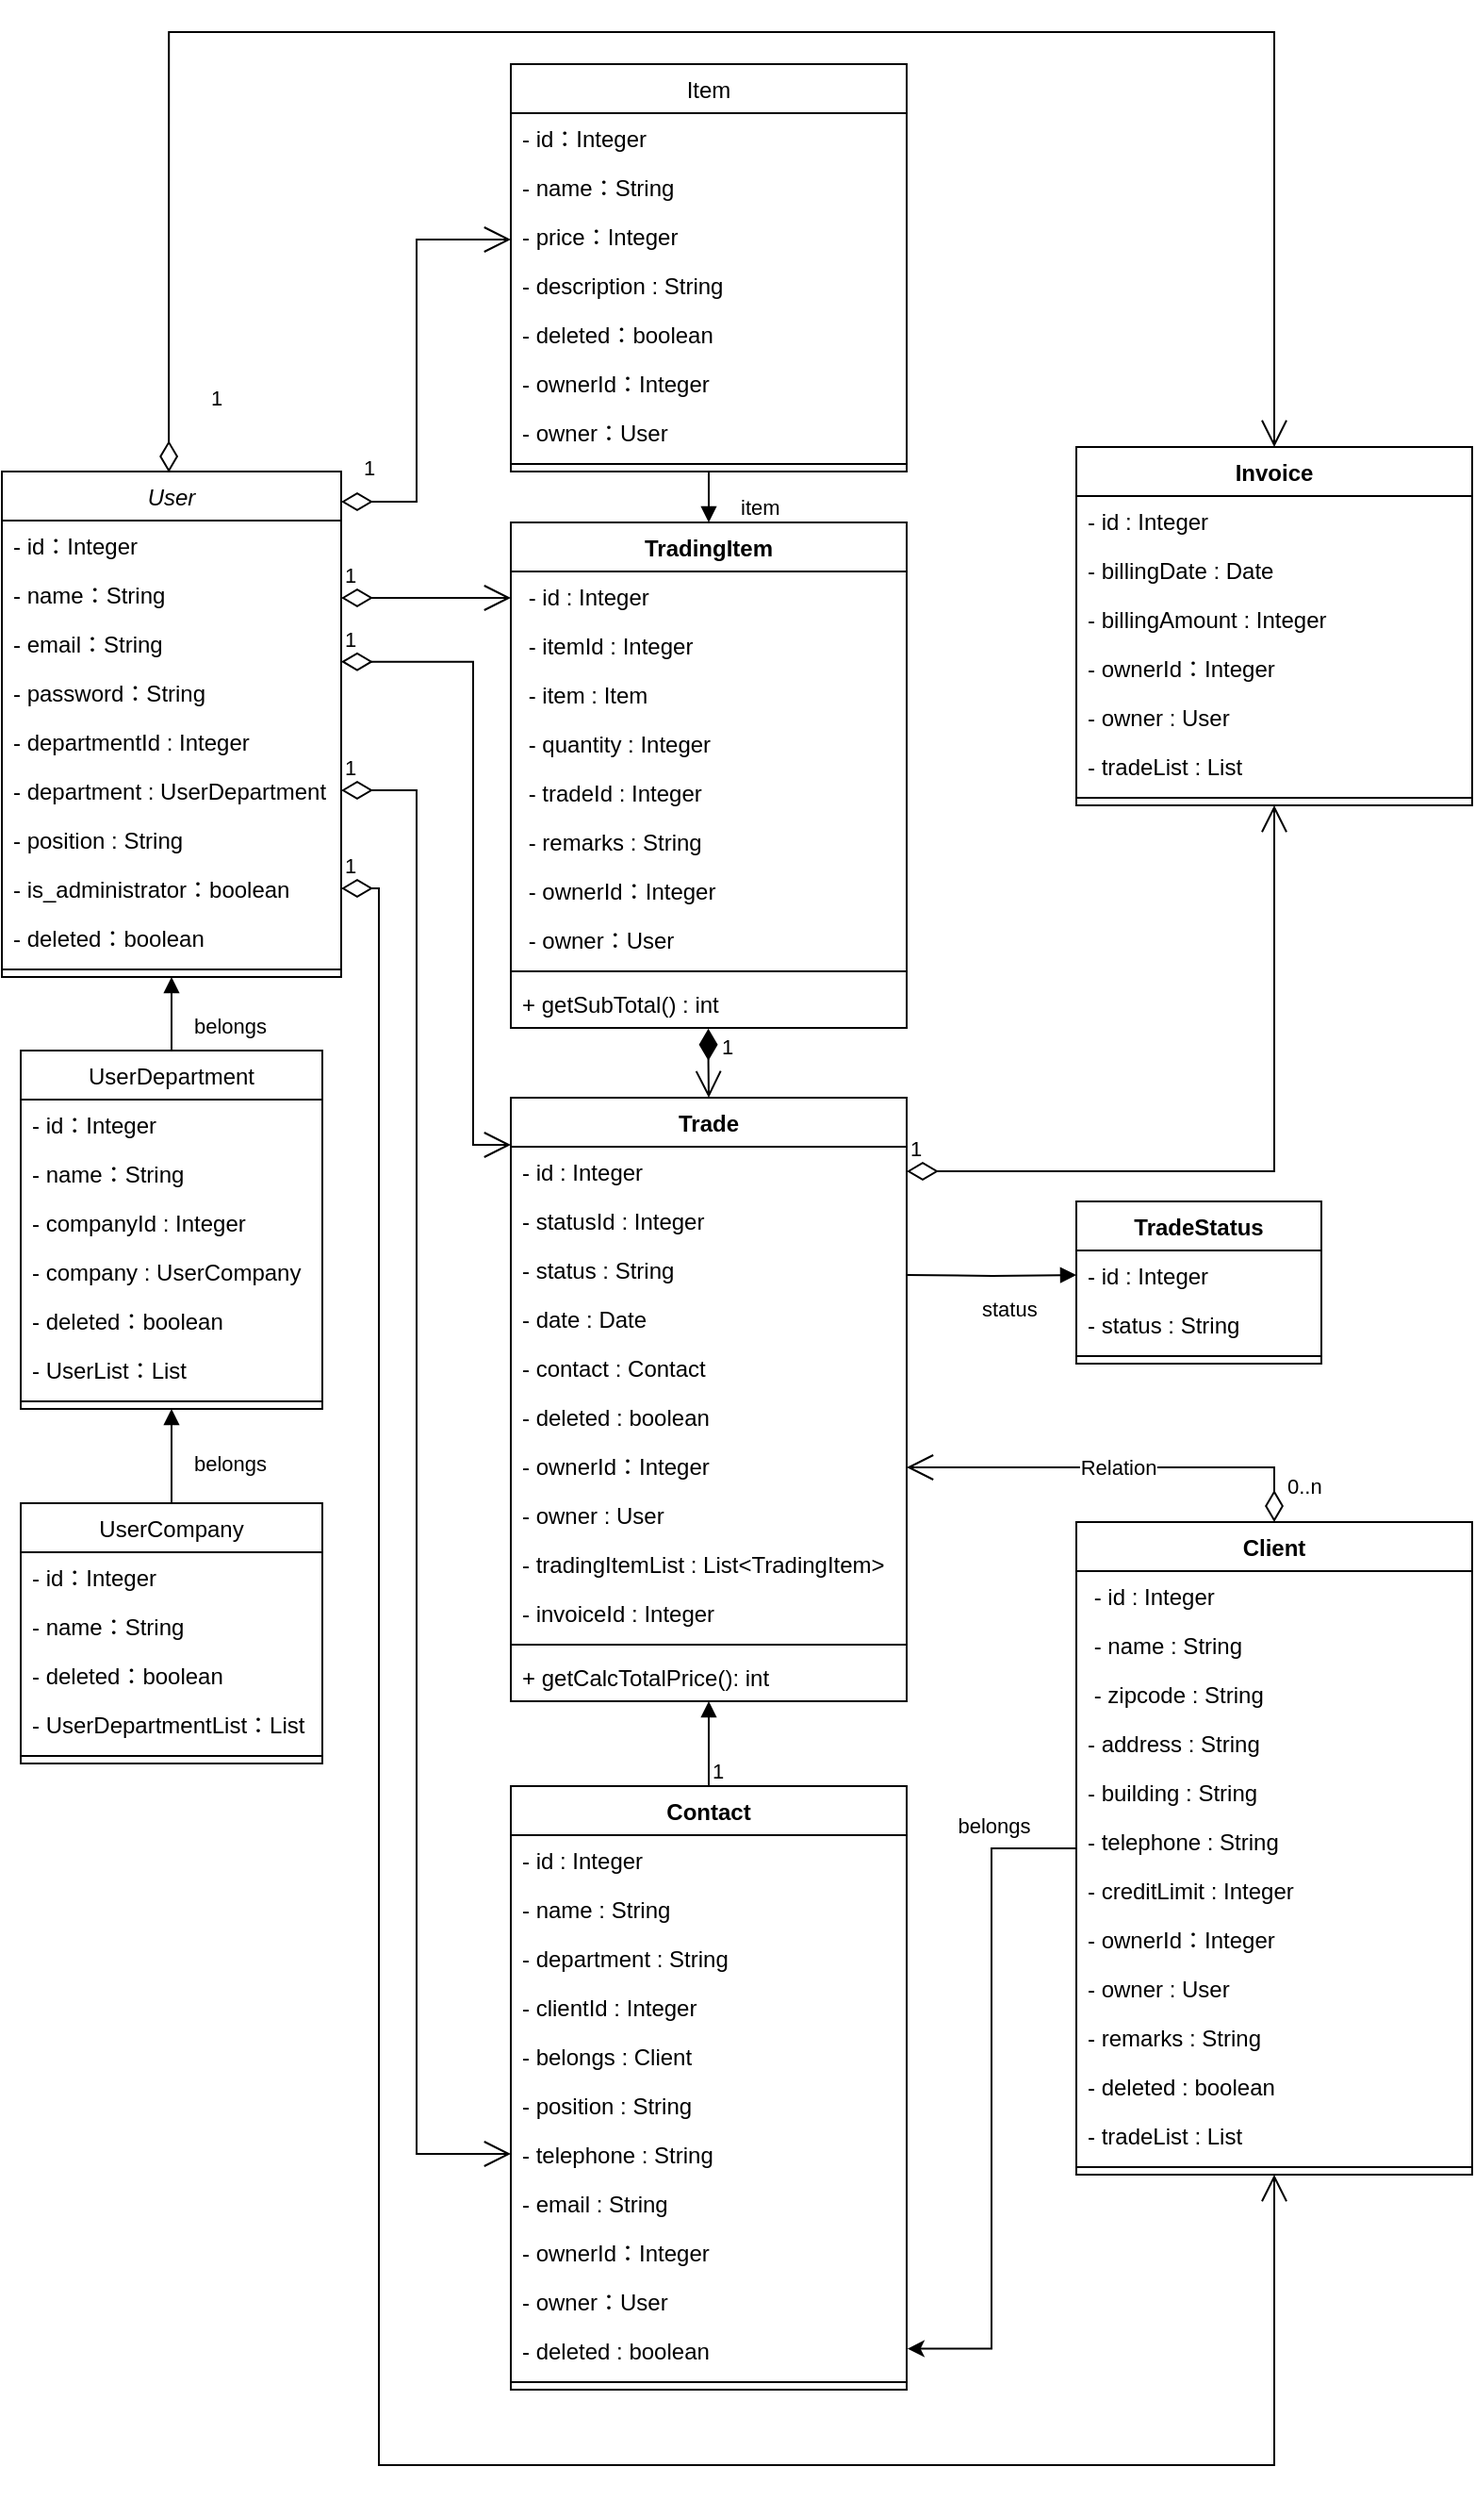 <mxfile version="15.7.3" type="device"><diagram id="C5RBs43oDa-KdzZeNtuy" name="Page-1"><mxGraphModel dx="318" dy="449" grid="1" gridSize="10" guides="1" tooltips="1" connect="1" arrows="1" fold="1" page="1" pageScale="1" pageWidth="827" pageHeight="1169" math="0" shadow="0"><root><mxCell id="WIyWlLk6GJQsqaUBKTNV-0"/><mxCell id="WIyWlLk6GJQsqaUBKTNV-1" parent="WIyWlLk6GJQsqaUBKTNV-0"/><mxCell id="zkfFHV4jXpPFQw0GAbJ--0" value="User" style="swimlane;fontStyle=2;align=center;verticalAlign=top;childLayout=stackLayout;horizontal=1;startSize=26;horizontalStack=0;resizeParent=1;resizeLast=0;collapsible=1;marginBottom=0;rounded=0;shadow=0;strokeWidth=1;" parent="WIyWlLk6GJQsqaUBKTNV-1" vertex="1"><mxGeometry x="10" y="253" width="180" height="268" as="geometry"><mxRectangle x="230" y="140" width="160" height="26" as="alternateBounds"/></mxGeometry></mxCell><mxCell id="GWP3bNOV9oCHGeP3_DVP-15" value="- id：Integer" style="text;align=left;verticalAlign=top;spacingLeft=4;spacingRight=4;overflow=hidden;rotatable=0;points=[[0,0.5],[1,0.5]];portConstraint=eastwest;" parent="zkfFHV4jXpPFQw0GAbJ--0" vertex="1"><mxGeometry y="26" width="180" height="26" as="geometry"/></mxCell><mxCell id="zkfFHV4jXpPFQw0GAbJ--1" value="- name：String" style="text;align=left;verticalAlign=top;spacingLeft=4;spacingRight=4;overflow=hidden;rotatable=0;points=[[0,0.5],[1,0.5]];portConstraint=eastwest;" parent="zkfFHV4jXpPFQw0GAbJ--0" vertex="1"><mxGeometry y="52" width="180" height="26" as="geometry"/></mxCell><mxCell id="zkfFHV4jXpPFQw0GAbJ--2" value="- email：String" style="text;align=left;verticalAlign=top;spacingLeft=4;spacingRight=4;overflow=hidden;rotatable=0;points=[[0,0.5],[1,0.5]];portConstraint=eastwest;rounded=0;shadow=0;html=0;" parent="zkfFHV4jXpPFQw0GAbJ--0" vertex="1"><mxGeometry y="78" width="180" height="26" as="geometry"/></mxCell><mxCell id="zkfFHV4jXpPFQw0GAbJ--3" value="- password：String" style="text;align=left;verticalAlign=top;spacingLeft=4;spacingRight=4;overflow=hidden;rotatable=0;points=[[0,0.5],[1,0.5]];portConstraint=eastwest;rounded=0;shadow=0;html=0;" parent="zkfFHV4jXpPFQw0GAbJ--0" vertex="1"><mxGeometry y="104" width="180" height="26" as="geometry"/></mxCell><mxCell id="s5qLiO-9h30byZ-OqDmF-1" value="- departmentId : Integer" style="text;strokeColor=none;fillColor=none;align=left;verticalAlign=top;spacingLeft=4;spacingRight=4;overflow=hidden;rotatable=0;points=[[0,0.5],[1,0.5]];portConstraint=eastwest;" parent="zkfFHV4jXpPFQw0GAbJ--0" vertex="1"><mxGeometry y="130" width="180" height="26" as="geometry"/></mxCell><mxCell id="Qp6EXGtetLMnXyHHuhT4-1" value="- department : UserDepartment" style="text;strokeColor=none;fillColor=none;align=left;verticalAlign=top;spacingLeft=4;spacingRight=4;overflow=hidden;rotatable=0;points=[[0,0.5],[1,0.5]];portConstraint=eastwest;" parent="zkfFHV4jXpPFQw0GAbJ--0" vertex="1"><mxGeometry y="156" width="180" height="26" as="geometry"/></mxCell><mxCell id="Qp6EXGtetLMnXyHHuhT4-4" value="- position : String" style="text;strokeColor=none;fillColor=none;align=left;verticalAlign=top;spacingLeft=4;spacingRight=4;overflow=hidden;rotatable=0;points=[[0,0.5],[1,0.5]];portConstraint=eastwest;" parent="zkfFHV4jXpPFQw0GAbJ--0" vertex="1"><mxGeometry y="182" width="180" height="26" as="geometry"/></mxCell><mxCell id="GWP3bNOV9oCHGeP3_DVP-6" value="- is_administrator：boolean" style="text;align=left;verticalAlign=top;spacingLeft=4;spacingRight=4;overflow=hidden;rotatable=0;points=[[0,0.5],[1,0.5]];portConstraint=eastwest;rounded=0;shadow=0;html=0;" parent="zkfFHV4jXpPFQw0GAbJ--0" vertex="1"><mxGeometry y="208" width="180" height="26" as="geometry"/></mxCell><mxCell id="GWP3bNOV9oCHGeP3_DVP-8" value="- deleted：boolean" style="text;align=left;verticalAlign=top;spacingLeft=4;spacingRight=4;overflow=hidden;rotatable=0;points=[[0,0.5],[1,0.5]];portConstraint=eastwest;rounded=0;shadow=0;html=0;" parent="zkfFHV4jXpPFQw0GAbJ--0" vertex="1"><mxGeometry y="234" width="180" height="26" as="geometry"/></mxCell><mxCell id="zkfFHV4jXpPFQw0GAbJ--4" value="" style="line;html=1;strokeWidth=1;align=left;verticalAlign=middle;spacingTop=-1;spacingLeft=3;spacingRight=3;rotatable=0;labelPosition=right;points=[];portConstraint=eastwest;" parent="zkfFHV4jXpPFQw0GAbJ--0" vertex="1"><mxGeometry y="260" width="180" height="8" as="geometry"/></mxCell><mxCell id="zkfFHV4jXpPFQw0GAbJ--6" value="UserCompany" style="swimlane;fontStyle=0;align=center;verticalAlign=top;childLayout=stackLayout;horizontal=1;startSize=26;horizontalStack=0;resizeParent=1;resizeLast=0;collapsible=1;marginBottom=0;rounded=0;shadow=0;strokeWidth=1;" parent="WIyWlLk6GJQsqaUBKTNV-1" vertex="1"><mxGeometry x="20" y="800" width="160" height="138" as="geometry"><mxRectangle x="130" y="380" width="160" height="26" as="alternateBounds"/></mxGeometry></mxCell><mxCell id="zkfFHV4jXpPFQw0GAbJ--7" value="- id：Integer" style="text;align=left;verticalAlign=top;spacingLeft=4;spacingRight=4;overflow=hidden;rotatable=0;points=[[0,0.5],[1,0.5]];portConstraint=eastwest;" parent="zkfFHV4jXpPFQw0GAbJ--6" vertex="1"><mxGeometry y="26" width="160" height="26" as="geometry"/></mxCell><mxCell id="GWP3bNOV9oCHGeP3_DVP-12" value="- name：String" style="text;align=left;verticalAlign=top;spacingLeft=4;spacingRight=4;overflow=hidden;rotatable=0;points=[[0,0.5],[1,0.5]];portConstraint=eastwest;" parent="zkfFHV4jXpPFQw0GAbJ--6" vertex="1"><mxGeometry y="52" width="160" height="26" as="geometry"/></mxCell><mxCell id="zkfFHV4jXpPFQw0GAbJ--8" value="- deleted：boolean" style="text;align=left;verticalAlign=top;spacingLeft=4;spacingRight=4;overflow=hidden;rotatable=0;points=[[0,0.5],[1,0.5]];portConstraint=eastwest;rounded=0;shadow=0;html=0;" parent="zkfFHV4jXpPFQw0GAbJ--6" vertex="1"><mxGeometry y="78" width="160" height="26" as="geometry"/></mxCell><mxCell id="Qp6EXGtetLMnXyHHuhT4-15" value="- UserDepartmentList：List" style="text;align=left;verticalAlign=top;spacingLeft=4;spacingRight=4;overflow=hidden;rotatable=0;points=[[0,0.5],[1,0.5]];portConstraint=eastwest;rounded=0;shadow=0;html=0;" parent="zkfFHV4jXpPFQw0GAbJ--6" vertex="1"><mxGeometry y="104" width="160" height="26" as="geometry"/></mxCell><mxCell id="zkfFHV4jXpPFQw0GAbJ--9" value="" style="line;html=1;strokeWidth=1;align=left;verticalAlign=middle;spacingTop=-1;spacingLeft=3;spacingRight=3;rotatable=0;labelPosition=right;points=[];portConstraint=eastwest;" parent="zkfFHV4jXpPFQw0GAbJ--6" vertex="1"><mxGeometry y="130" width="160" height="8" as="geometry"/></mxCell><mxCell id="zkfFHV4jXpPFQw0GAbJ--17" value="Item" style="swimlane;fontStyle=0;align=center;verticalAlign=top;childLayout=stackLayout;horizontal=1;startSize=26;horizontalStack=0;resizeParent=1;resizeLast=0;collapsible=1;marginBottom=0;rounded=0;shadow=0;strokeWidth=1;" parent="WIyWlLk6GJQsqaUBKTNV-1" vertex="1"><mxGeometry x="280" y="37" width="210" height="216" as="geometry"><mxRectangle x="550" y="140" width="160" height="26" as="alternateBounds"/></mxGeometry></mxCell><mxCell id="zkfFHV4jXpPFQw0GAbJ--19" value="- id：Integer" style="text;align=left;verticalAlign=top;spacingLeft=4;spacingRight=4;overflow=hidden;rotatable=0;points=[[0,0.5],[1,0.5]];portConstraint=eastwest;rounded=0;shadow=0;html=0;" parent="zkfFHV4jXpPFQw0GAbJ--17" vertex="1"><mxGeometry y="26" width="210" height="26" as="geometry"/></mxCell><mxCell id="zkfFHV4jXpPFQw0GAbJ--18" value="- name：String" style="text;align=left;verticalAlign=top;spacingLeft=4;spacingRight=4;overflow=hidden;rotatable=0;points=[[0,0.5],[1,0.5]];portConstraint=eastwest;" parent="zkfFHV4jXpPFQw0GAbJ--17" vertex="1"><mxGeometry y="52" width="210" height="26" as="geometry"/></mxCell><mxCell id="zkfFHV4jXpPFQw0GAbJ--20" value="- price：Integer" style="text;align=left;verticalAlign=top;spacingLeft=4;spacingRight=4;overflow=hidden;rotatable=0;points=[[0,0.5],[1,0.5]];portConstraint=eastwest;rounded=0;shadow=0;html=0;" parent="zkfFHV4jXpPFQw0GAbJ--17" vertex="1"><mxGeometry y="78" width="210" height="26" as="geometry"/></mxCell><mxCell id="zkfFHV4jXpPFQw0GAbJ--21" value="- description : String" style="text;align=left;verticalAlign=top;spacingLeft=4;spacingRight=4;overflow=hidden;rotatable=0;points=[[0,0.5],[1,0.5]];portConstraint=eastwest;rounded=0;shadow=0;html=0;" parent="zkfFHV4jXpPFQw0GAbJ--17" vertex="1"><mxGeometry y="104" width="210" height="26" as="geometry"/></mxCell><mxCell id="GWP3bNOV9oCHGeP3_DVP-60" value="- deleted：boolean" style="text;align=left;verticalAlign=top;spacingLeft=4;spacingRight=4;overflow=hidden;rotatable=0;points=[[0,0.5],[1,0.5]];portConstraint=eastwest;rounded=0;shadow=0;html=0;" parent="zkfFHV4jXpPFQw0GAbJ--17" vertex="1"><mxGeometry y="130" width="210" height="26" as="geometry"/></mxCell><mxCell id="s5qLiO-9h30byZ-OqDmF-3" value="- ownerId：Integer" style="text;align=left;verticalAlign=top;spacingLeft=4;spacingRight=4;overflow=hidden;rotatable=0;points=[[0,0.5],[1,0.5]];portConstraint=eastwest;rounded=0;shadow=0;html=0;" parent="zkfFHV4jXpPFQw0GAbJ--17" vertex="1"><mxGeometry y="156" width="210" height="26" as="geometry"/></mxCell><mxCell id="zkfFHV4jXpPFQw0GAbJ--22" value="- owner：User" style="text;align=left;verticalAlign=top;spacingLeft=4;spacingRight=4;overflow=hidden;rotatable=0;points=[[0,0.5],[1,0.5]];portConstraint=eastwest;rounded=0;shadow=0;html=0;" parent="zkfFHV4jXpPFQw0GAbJ--17" vertex="1"><mxGeometry y="182" width="210" height="26" as="geometry"/></mxCell><mxCell id="zkfFHV4jXpPFQw0GAbJ--23" value="" style="line;html=1;strokeWidth=1;align=left;verticalAlign=middle;spacingTop=-1;spacingLeft=3;spacingRight=3;rotatable=0;labelPosition=right;points=[];portConstraint=eastwest;" parent="zkfFHV4jXpPFQw0GAbJ--17" vertex="1"><mxGeometry y="208" width="210" height="8" as="geometry"/></mxCell><mxCell id="GWP3bNOV9oCHGeP3_DVP-16" value="Trade" style="swimlane;fontStyle=1;align=center;verticalAlign=top;childLayout=stackLayout;horizontal=1;startSize=26;horizontalStack=0;resizeParent=1;resizeParentMax=0;resizeLast=0;collapsible=1;marginBottom=0;" parent="WIyWlLk6GJQsqaUBKTNV-1" vertex="1"><mxGeometry x="280" y="585" width="210" height="320" as="geometry"/></mxCell><mxCell id="GWP3bNOV9oCHGeP3_DVP-17" value="- id : Integer" style="text;strokeColor=none;fillColor=none;align=left;verticalAlign=top;spacingLeft=4;spacingRight=4;overflow=hidden;rotatable=0;points=[[0,0.5],[1,0.5]];portConstraint=eastwest;" parent="GWP3bNOV9oCHGeP3_DVP-16" vertex="1"><mxGeometry y="26" width="210" height="26" as="geometry"/></mxCell><mxCell id="s5qLiO-9h30byZ-OqDmF-11" value="- statusId : Integer" style="text;strokeColor=none;fillColor=none;align=left;verticalAlign=top;spacingLeft=4;spacingRight=4;overflow=hidden;rotatable=0;points=[[0,0.5],[1,0.5]];portConstraint=eastwest;" parent="GWP3bNOV9oCHGeP3_DVP-16" vertex="1"><mxGeometry y="52" width="210" height="26" as="geometry"/></mxCell><mxCell id="GWP3bNOV9oCHGeP3_DVP-20" value="- status : String" style="text;strokeColor=none;fillColor=none;align=left;verticalAlign=top;spacingLeft=4;spacingRight=4;overflow=hidden;rotatable=0;points=[[0,0.5],[1,0.5]];portConstraint=eastwest;" parent="GWP3bNOV9oCHGeP3_DVP-16" vertex="1"><mxGeometry y="78" width="210" height="26" as="geometry"/></mxCell><mxCell id="GWP3bNOV9oCHGeP3_DVP-30" value="- date : Date" style="text;strokeColor=none;fillColor=none;align=left;verticalAlign=top;spacingLeft=4;spacingRight=4;overflow=hidden;rotatable=0;points=[[0,0.5],[1,0.5]];portConstraint=eastwest;" parent="GWP3bNOV9oCHGeP3_DVP-16" vertex="1"><mxGeometry y="104" width="210" height="26" as="geometry"/></mxCell><mxCell id="GWP3bNOV9oCHGeP3_DVP-21" value="- contact : Contact" style="text;strokeColor=none;fillColor=none;align=left;verticalAlign=top;spacingLeft=4;spacingRight=4;overflow=hidden;rotatable=0;points=[[0,0.5],[1,0.5]];portConstraint=eastwest;" parent="GWP3bNOV9oCHGeP3_DVP-16" vertex="1"><mxGeometry y="130" width="210" height="26" as="geometry"/></mxCell><mxCell id="GWP3bNOV9oCHGeP3_DVP-22" value="- deleted : boolean " style="text;strokeColor=none;fillColor=none;align=left;verticalAlign=top;spacingLeft=4;spacingRight=4;overflow=hidden;rotatable=0;points=[[0,0.5],[1,0.5]];portConstraint=eastwest;" parent="GWP3bNOV9oCHGeP3_DVP-16" vertex="1"><mxGeometry y="156" width="210" height="26" as="geometry"/></mxCell><mxCell id="s5qLiO-9h30byZ-OqDmF-6" value="- ownerId：Integer" style="text;align=left;verticalAlign=top;spacingLeft=4;spacingRight=4;overflow=hidden;rotatable=0;points=[[0,0.5],[1,0.5]];portConstraint=eastwest;rounded=0;shadow=0;html=0;" parent="GWP3bNOV9oCHGeP3_DVP-16" vertex="1"><mxGeometry y="182" width="210" height="26" as="geometry"/></mxCell><mxCell id="GWP3bNOV9oCHGeP3_DVP-23" value="- owner : User" style="text;strokeColor=none;fillColor=none;align=left;verticalAlign=top;spacingLeft=4;spacingRight=4;overflow=hidden;rotatable=0;points=[[0,0.5],[1,0.5]];portConstraint=eastwest;" parent="GWP3bNOV9oCHGeP3_DVP-16" vertex="1"><mxGeometry y="208" width="210" height="26" as="geometry"/></mxCell><mxCell id="MZow-2ZQkyLtOKLQgmTT-15" value="- tradingItemList : List&lt;TradingItem&gt;" style="text;strokeColor=none;fillColor=none;align=left;verticalAlign=top;spacingLeft=4;spacingRight=4;overflow=hidden;rotatable=0;points=[[0,0.5],[1,0.5]];portConstraint=eastwest;" parent="GWP3bNOV9oCHGeP3_DVP-16" vertex="1"><mxGeometry y="234" width="210" height="26" as="geometry"/></mxCell><mxCell id="GWP3bNOV9oCHGeP3_DVP-24" value="- invoiceId : Integer" style="text;strokeColor=none;fillColor=none;align=left;verticalAlign=top;spacingLeft=4;spacingRight=4;overflow=hidden;rotatable=0;points=[[0,0.5],[1,0.5]];portConstraint=eastwest;" parent="GWP3bNOV9oCHGeP3_DVP-16" vertex="1"><mxGeometry y="260" width="210" height="26" as="geometry"/></mxCell><mxCell id="GWP3bNOV9oCHGeP3_DVP-18" value="" style="line;strokeWidth=1;fillColor=none;align=left;verticalAlign=middle;spacingTop=-1;spacingLeft=3;spacingRight=3;rotatable=0;labelPosition=right;points=[];portConstraint=eastwest;" parent="GWP3bNOV9oCHGeP3_DVP-16" vertex="1"><mxGeometry y="286" width="210" height="8" as="geometry"/></mxCell><mxCell id="GWP3bNOV9oCHGeP3_DVP-19" value="+ getCalcTotalPrice(): int" style="text;strokeColor=none;fillColor=none;align=left;verticalAlign=top;spacingLeft=4;spacingRight=4;overflow=hidden;rotatable=0;points=[[0,0.5],[1,0.5]];portConstraint=eastwest;" parent="GWP3bNOV9oCHGeP3_DVP-16" vertex="1"><mxGeometry y="294" width="210" height="26" as="geometry"/></mxCell><mxCell id="GWP3bNOV9oCHGeP3_DVP-25" value="TradeStatus" style="swimlane;fontStyle=1;align=center;verticalAlign=top;childLayout=stackLayout;horizontal=1;startSize=26;horizontalStack=0;resizeParent=1;resizeParentMax=0;resizeLast=0;collapsible=1;marginBottom=0;" parent="WIyWlLk6GJQsqaUBKTNV-1" vertex="1"><mxGeometry x="580" y="640" width="130" height="86" as="geometry"/></mxCell><mxCell id="GWP3bNOV9oCHGeP3_DVP-26" value="- id : Integer" style="text;strokeColor=none;fillColor=none;align=left;verticalAlign=top;spacingLeft=4;spacingRight=4;overflow=hidden;rotatable=0;points=[[0,0.5],[1,0.5]];portConstraint=eastwest;" parent="GWP3bNOV9oCHGeP3_DVP-25" vertex="1"><mxGeometry y="26" width="130" height="26" as="geometry"/></mxCell><mxCell id="GWP3bNOV9oCHGeP3_DVP-29" value="- status : String" style="text;strokeColor=none;fillColor=none;align=left;verticalAlign=top;spacingLeft=4;spacingRight=4;overflow=hidden;rotatable=0;points=[[0,0.5],[1,0.5]];portConstraint=eastwest;" parent="GWP3bNOV9oCHGeP3_DVP-25" vertex="1"><mxGeometry y="52" width="130" height="26" as="geometry"/></mxCell><mxCell id="GWP3bNOV9oCHGeP3_DVP-27" value="" style="line;strokeWidth=1;fillColor=none;align=left;verticalAlign=middle;spacingTop=-1;spacingLeft=3;spacingRight=3;rotatable=0;labelPosition=right;points=[];portConstraint=eastwest;" parent="GWP3bNOV9oCHGeP3_DVP-25" vertex="1"><mxGeometry y="78" width="130" height="8" as="geometry"/></mxCell><mxCell id="GWP3bNOV9oCHGeP3_DVP-33" value="TradingItem" style="swimlane;fontStyle=1;align=center;verticalAlign=top;childLayout=stackLayout;horizontal=1;startSize=26;horizontalStack=0;resizeParent=1;resizeParentMax=0;resizeLast=0;collapsible=1;marginBottom=0;" parent="WIyWlLk6GJQsqaUBKTNV-1" vertex="1"><mxGeometry x="280" y="280" width="210" height="268" as="geometry"/></mxCell><mxCell id="GWP3bNOV9oCHGeP3_DVP-34" value=" - id : Integer" style="text;strokeColor=none;fillColor=none;align=left;verticalAlign=top;spacingLeft=4;spacingRight=4;overflow=hidden;rotatable=0;points=[[0,0.5],[1,0.5]];portConstraint=eastwest;" parent="GWP3bNOV9oCHGeP3_DVP-33" vertex="1"><mxGeometry y="26" width="210" height="26" as="geometry"/></mxCell><mxCell id="GWP3bNOV9oCHGeP3_DVP-38" value=" - itemId : Integer" style="text;strokeColor=none;fillColor=none;align=left;verticalAlign=top;spacingLeft=4;spacingRight=4;overflow=hidden;rotatable=0;points=[[0,0.5],[1,0.5]];portConstraint=eastwest;" parent="GWP3bNOV9oCHGeP3_DVP-33" vertex="1"><mxGeometry y="52" width="210" height="26" as="geometry"/></mxCell><mxCell id="2wLdZxn2VZvpcdAK9rVP-1" value=" - item : Item" style="text;strokeColor=none;fillColor=none;align=left;verticalAlign=top;spacingLeft=4;spacingRight=4;overflow=hidden;rotatable=0;points=[[0,0.5],[1,0.5]];portConstraint=eastwest;" parent="GWP3bNOV9oCHGeP3_DVP-33" vertex="1"><mxGeometry y="78" width="210" height="26" as="geometry"/></mxCell><mxCell id="GWP3bNOV9oCHGeP3_DVP-39" value=" - quantity : Integer" style="text;strokeColor=none;fillColor=none;align=left;verticalAlign=top;spacingLeft=4;spacingRight=4;overflow=hidden;rotatable=0;points=[[0,0.5],[1,0.5]];portConstraint=eastwest;" parent="GWP3bNOV9oCHGeP3_DVP-33" vertex="1"><mxGeometry y="104" width="210" height="26" as="geometry"/></mxCell><mxCell id="GWP3bNOV9oCHGeP3_DVP-40" value=" - tradeId : Integer" style="text;strokeColor=none;fillColor=none;align=left;verticalAlign=top;spacingLeft=4;spacingRight=4;overflow=hidden;rotatable=0;points=[[0,0.5],[1,0.5]];portConstraint=eastwest;" parent="GWP3bNOV9oCHGeP3_DVP-33" vertex="1"><mxGeometry y="130" width="210" height="26" as="geometry"/></mxCell><mxCell id="GWP3bNOV9oCHGeP3_DVP-41" value=" - remarks : String" style="text;strokeColor=none;fillColor=none;align=left;verticalAlign=top;spacingLeft=4;spacingRight=4;overflow=hidden;rotatable=0;points=[[0,0.5],[1,0.5]];portConstraint=eastwest;" parent="GWP3bNOV9oCHGeP3_DVP-33" vertex="1"><mxGeometry y="156" width="210" height="26" as="geometry"/></mxCell><mxCell id="s5qLiO-9h30byZ-OqDmF-7" value=" - ownerId：Integer" style="text;align=left;verticalAlign=top;spacingLeft=4;spacingRight=4;overflow=hidden;rotatable=0;points=[[0,0.5],[1,0.5]];portConstraint=eastwest;rounded=0;shadow=0;html=0;" parent="GWP3bNOV9oCHGeP3_DVP-33" vertex="1"><mxGeometry y="182" width="210" height="26" as="geometry"/></mxCell><mxCell id="GWP3bNOV9oCHGeP3_DVP-42" value=" - owner：User" style="text;strokeColor=none;fillColor=none;align=left;verticalAlign=top;spacingLeft=4;spacingRight=4;overflow=hidden;rotatable=0;points=[[0,0.5],[1,0.5]];portConstraint=eastwest;" parent="GWP3bNOV9oCHGeP3_DVP-33" vertex="1"><mxGeometry y="208" width="210" height="26" as="geometry"/></mxCell><mxCell id="GWP3bNOV9oCHGeP3_DVP-35" value="" style="line;strokeWidth=1;fillColor=none;align=left;verticalAlign=middle;spacingTop=-1;spacingLeft=3;spacingRight=3;rotatable=0;labelPosition=right;points=[];portConstraint=eastwest;" parent="GWP3bNOV9oCHGeP3_DVP-33" vertex="1"><mxGeometry y="234" width="210" height="8" as="geometry"/></mxCell><mxCell id="GWP3bNOV9oCHGeP3_DVP-36" value="+ getSubTotal() : int" style="text;strokeColor=none;fillColor=none;align=left;verticalAlign=top;spacingLeft=4;spacingRight=4;overflow=hidden;rotatable=0;points=[[0,0.5],[1,0.5]];portConstraint=eastwest;" parent="GWP3bNOV9oCHGeP3_DVP-33" vertex="1"><mxGeometry y="242" width="210" height="26" as="geometry"/></mxCell><mxCell id="GWP3bNOV9oCHGeP3_DVP-74" style="edgeStyle=orthogonalEdgeStyle;rounded=0;orthogonalLoop=1;jettySize=auto;html=1;exitX=0;exitY=0.5;exitDx=0;exitDy=0;entryX=1.002;entryY=0.473;entryDx=0;entryDy=0;entryPerimeter=0;" parent="WIyWlLk6GJQsqaUBKTNV-1" source="GWP3bNOV9oCHGeP3_DVP-46" target="GWP3bNOV9oCHGeP3_DVP-70" edge="1"><mxGeometry relative="1" as="geometry"/></mxCell><mxCell id="RmuSiGhDcPO6qRkCmgci-1" value="belongs" style="edgeLabel;html=1;align=center;verticalAlign=middle;resizable=0;points=[];" parent="GWP3bNOV9oCHGeP3_DVP-74" vertex="1" connectable="0"><mxGeometry x="-0.851" y="-1" relative="1" as="geometry"><mxPoint x="-18" y="-11" as="offset"/></mxGeometry></mxCell><mxCell id="GWP3bNOV9oCHGeP3_DVP-46" value="Client" style="swimlane;fontStyle=1;align=center;verticalAlign=top;childLayout=stackLayout;horizontal=1;startSize=26;horizontalStack=0;resizeParent=1;resizeParentMax=0;resizeLast=0;collapsible=1;marginBottom=0;" parent="WIyWlLk6GJQsqaUBKTNV-1" vertex="1"><mxGeometry x="580" y="810" width="210" height="346" as="geometry"/></mxCell><mxCell id="GWP3bNOV9oCHGeP3_DVP-47" value=" - id : Integer" style="text;strokeColor=none;fillColor=none;align=left;verticalAlign=top;spacingLeft=4;spacingRight=4;overflow=hidden;rotatable=0;points=[[0,0.5],[1,0.5]];portConstraint=eastwest;" parent="GWP3bNOV9oCHGeP3_DVP-46" vertex="1"><mxGeometry y="26" width="210" height="26" as="geometry"/></mxCell><mxCell id="GWP3bNOV9oCHGeP3_DVP-50" value=" - name : String" style="text;strokeColor=none;fillColor=none;align=left;verticalAlign=top;spacingLeft=4;spacingRight=4;overflow=hidden;rotatable=0;points=[[0,0.5],[1,0.5]];portConstraint=eastwest;" parent="GWP3bNOV9oCHGeP3_DVP-46" vertex="1"><mxGeometry y="52" width="210" height="26" as="geometry"/></mxCell><mxCell id="GWP3bNOV9oCHGeP3_DVP-53" value=" - zipcode : String" style="text;strokeColor=none;fillColor=none;align=left;verticalAlign=top;spacingLeft=4;spacingRight=4;overflow=hidden;rotatable=0;points=[[0,0.5],[1,0.5]];portConstraint=eastwest;" parent="GWP3bNOV9oCHGeP3_DVP-46" vertex="1"><mxGeometry y="78" width="210" height="26" as="geometry"/></mxCell><mxCell id="GWP3bNOV9oCHGeP3_DVP-52" value="- address : String" style="text;strokeColor=none;fillColor=none;align=left;verticalAlign=top;spacingLeft=4;spacingRight=4;overflow=hidden;rotatable=0;points=[[0,0.5],[1,0.5]];portConstraint=eastwest;" parent="GWP3bNOV9oCHGeP3_DVP-46" vertex="1"><mxGeometry y="104" width="210" height="26" as="geometry"/></mxCell><mxCell id="GWP3bNOV9oCHGeP3_DVP-54" value="- building : String" style="text;strokeColor=none;fillColor=none;align=left;verticalAlign=top;spacingLeft=4;spacingRight=4;overflow=hidden;rotatable=0;points=[[0,0.5],[1,0.5]];portConstraint=eastwest;" parent="GWP3bNOV9oCHGeP3_DVP-46" vertex="1"><mxGeometry y="130" width="210" height="26" as="geometry"/></mxCell><mxCell id="GWP3bNOV9oCHGeP3_DVP-55" value="- telephone : String" style="text;strokeColor=none;fillColor=none;align=left;verticalAlign=top;spacingLeft=4;spacingRight=4;overflow=hidden;rotatable=0;points=[[0,0.5],[1,0.5]];portConstraint=eastwest;" parent="GWP3bNOV9oCHGeP3_DVP-46" vertex="1"><mxGeometry y="156" width="210" height="26" as="geometry"/></mxCell><mxCell id="GWP3bNOV9oCHGeP3_DVP-56" value="- creditLimit : Integer" style="text;strokeColor=none;fillColor=none;align=left;verticalAlign=top;spacingLeft=4;spacingRight=4;overflow=hidden;rotatable=0;points=[[0,0.5],[1,0.5]];portConstraint=eastwest;" parent="GWP3bNOV9oCHGeP3_DVP-46" vertex="1"><mxGeometry y="182" width="210" height="26" as="geometry"/></mxCell><mxCell id="s5qLiO-9h30byZ-OqDmF-10" value="- ownerId：Integer" style="text;align=left;verticalAlign=top;spacingLeft=4;spacingRight=4;overflow=hidden;rotatable=0;points=[[0,0.5],[1,0.5]];portConstraint=eastwest;rounded=0;shadow=0;html=0;" parent="GWP3bNOV9oCHGeP3_DVP-46" vertex="1"><mxGeometry y="208" width="210" height="26" as="geometry"/></mxCell><mxCell id="GWP3bNOV9oCHGeP3_DVP-57" value="- owner : User" style="text;strokeColor=none;fillColor=none;align=left;verticalAlign=top;spacingLeft=4;spacingRight=4;overflow=hidden;rotatable=0;points=[[0,0.5],[1,0.5]];portConstraint=eastwest;" parent="GWP3bNOV9oCHGeP3_DVP-46" vertex="1"><mxGeometry y="234" width="210" height="26" as="geometry"/></mxCell><mxCell id="GWP3bNOV9oCHGeP3_DVP-58" value="- remarks : String" style="text;strokeColor=none;fillColor=none;align=left;verticalAlign=top;spacingLeft=4;spacingRight=4;overflow=hidden;rotatable=0;points=[[0,0.5],[1,0.5]];portConstraint=eastwest;" parent="GWP3bNOV9oCHGeP3_DVP-46" vertex="1"><mxGeometry y="260" width="210" height="26" as="geometry"/></mxCell><mxCell id="GWP3bNOV9oCHGeP3_DVP-76" value="- deleted : boolean" style="text;strokeColor=none;fillColor=none;align=left;verticalAlign=top;spacingLeft=4;spacingRight=4;overflow=hidden;rotatable=0;points=[[0,0.5],[1,0.5]];portConstraint=eastwest;" parent="GWP3bNOV9oCHGeP3_DVP-46" vertex="1"><mxGeometry y="286" width="210" height="26" as="geometry"/></mxCell><mxCell id="GWP3bNOV9oCHGeP3_DVP-59" value="- tradeList : List" style="text;strokeColor=none;fillColor=none;align=left;verticalAlign=top;spacingLeft=4;spacingRight=4;overflow=hidden;rotatable=0;points=[[0,0.5],[1,0.5]];portConstraint=eastwest;" parent="GWP3bNOV9oCHGeP3_DVP-46" vertex="1"><mxGeometry y="312" width="210" height="26" as="geometry"/></mxCell><mxCell id="GWP3bNOV9oCHGeP3_DVP-48" value="" style="line;strokeWidth=1;fillColor=none;align=left;verticalAlign=middle;spacingTop=-1;spacingLeft=3;spacingRight=3;rotatable=0;labelPosition=right;points=[];portConstraint=eastwest;" parent="GWP3bNOV9oCHGeP3_DVP-46" vertex="1"><mxGeometry y="338" width="210" height="8" as="geometry"/></mxCell><mxCell id="GWP3bNOV9oCHGeP3_DVP-61" value="Contact" style="swimlane;fontStyle=1;align=center;verticalAlign=top;childLayout=stackLayout;horizontal=1;startSize=26;horizontalStack=0;resizeParent=1;resizeParentMax=0;resizeLast=0;collapsible=1;marginBottom=0;" parent="WIyWlLk6GJQsqaUBKTNV-1" vertex="1"><mxGeometry x="280" y="950" width="210" height="320" as="geometry"/></mxCell><mxCell id="GWP3bNOV9oCHGeP3_DVP-67" value="- id : Integer" style="text;strokeColor=none;fillColor=none;align=left;verticalAlign=top;spacingLeft=4;spacingRight=4;overflow=hidden;rotatable=0;points=[[0,0.5],[1,0.5]];portConstraint=eastwest;" parent="GWP3bNOV9oCHGeP3_DVP-61" vertex="1"><mxGeometry y="26" width="210" height="26" as="geometry"/></mxCell><mxCell id="GWP3bNOV9oCHGeP3_DVP-62" value="- name : String" style="text;strokeColor=none;fillColor=none;align=left;verticalAlign=top;spacingLeft=4;spacingRight=4;overflow=hidden;rotatable=0;points=[[0,0.5],[1,0.5]];portConstraint=eastwest;" parent="GWP3bNOV9oCHGeP3_DVP-61" vertex="1"><mxGeometry y="52" width="210" height="26" as="geometry"/></mxCell><mxCell id="GWP3bNOV9oCHGeP3_DVP-69" value="- department : String" style="text;strokeColor=none;fillColor=none;align=left;verticalAlign=top;spacingLeft=4;spacingRight=4;overflow=hidden;rotatable=0;points=[[0,0.5],[1,0.5]];portConstraint=eastwest;" parent="GWP3bNOV9oCHGeP3_DVP-61" vertex="1"><mxGeometry y="78" width="210" height="26" as="geometry"/></mxCell><mxCell id="RmuSiGhDcPO6qRkCmgci-2" value="- clientId : Integer" style="text;strokeColor=none;fillColor=none;align=left;verticalAlign=top;spacingLeft=4;spacingRight=4;overflow=hidden;rotatable=0;points=[[0,0.5],[1,0.5]];portConstraint=eastwest;" parent="GWP3bNOV9oCHGeP3_DVP-61" vertex="1"><mxGeometry y="104" width="210" height="26" as="geometry"/></mxCell><mxCell id="2wLdZxn2VZvpcdAK9rVP-0" value="- belongs : Client  " style="text;strokeColor=none;fillColor=none;align=left;verticalAlign=top;spacingLeft=4;spacingRight=4;overflow=hidden;rotatable=0;points=[[0,0.5],[1,0.5]];portConstraint=eastwest;" parent="GWP3bNOV9oCHGeP3_DVP-61" vertex="1"><mxGeometry y="130" width="210" height="26" as="geometry"/></mxCell><mxCell id="GWP3bNOV9oCHGeP3_DVP-71" value="- position : String" style="text;strokeColor=none;fillColor=none;align=left;verticalAlign=top;spacingLeft=4;spacingRight=4;overflow=hidden;rotatable=0;points=[[0,0.5],[1,0.5]];portConstraint=eastwest;" parent="GWP3bNOV9oCHGeP3_DVP-61" vertex="1"><mxGeometry y="156" width="210" height="26" as="geometry"/></mxCell><mxCell id="GWP3bNOV9oCHGeP3_DVP-72" value="- telephone : String" style="text;strokeColor=none;fillColor=none;align=left;verticalAlign=top;spacingLeft=4;spacingRight=4;overflow=hidden;rotatable=0;points=[[0,0.5],[1,0.5]];portConstraint=eastwest;" parent="GWP3bNOV9oCHGeP3_DVP-61" vertex="1"><mxGeometry y="182" width="210" height="26" as="geometry"/></mxCell><mxCell id="GWP3bNOV9oCHGeP3_DVP-73" value="- email : String" style="text;strokeColor=none;fillColor=none;align=left;verticalAlign=top;spacingLeft=4;spacingRight=4;overflow=hidden;rotatable=0;points=[[0,0.5],[1,0.5]];portConstraint=eastwest;" parent="GWP3bNOV9oCHGeP3_DVP-61" vertex="1"><mxGeometry y="208" width="210" height="26" as="geometry"/></mxCell><mxCell id="s5qLiO-9h30byZ-OqDmF-4" value="- ownerId：Integer" style="text;align=left;verticalAlign=top;spacingLeft=4;spacingRight=4;overflow=hidden;rotatable=0;points=[[0,0.5],[1,0.5]];portConstraint=eastwest;rounded=0;shadow=0;html=0;" parent="GWP3bNOV9oCHGeP3_DVP-61" vertex="1"><mxGeometry y="234" width="210" height="26" as="geometry"/></mxCell><mxCell id="s5qLiO-9h30byZ-OqDmF-8" value="- owner：User" style="text;strokeColor=none;fillColor=none;align=left;verticalAlign=top;spacingLeft=4;spacingRight=4;overflow=hidden;rotatable=0;points=[[0,0.5],[1,0.5]];portConstraint=eastwest;" parent="GWP3bNOV9oCHGeP3_DVP-61" vertex="1"><mxGeometry y="260" width="210" height="26" as="geometry"/></mxCell><mxCell id="GWP3bNOV9oCHGeP3_DVP-70" value="- deleted : boolean" style="text;strokeColor=none;fillColor=none;align=left;verticalAlign=top;spacingLeft=4;spacingRight=4;overflow=hidden;rotatable=0;points=[[0,0.5],[1,0.5]];portConstraint=eastwest;" parent="GWP3bNOV9oCHGeP3_DVP-61" vertex="1"><mxGeometry y="286" width="210" height="26" as="geometry"/></mxCell><mxCell id="GWP3bNOV9oCHGeP3_DVP-63" value="" style="line;strokeWidth=1;fillColor=none;align=left;verticalAlign=middle;spacingTop=-1;spacingLeft=3;spacingRight=3;rotatable=0;labelPosition=right;points=[];portConstraint=eastwest;" parent="GWP3bNOV9oCHGeP3_DVP-61" vertex="1"><mxGeometry y="312" width="210" height="8" as="geometry"/></mxCell><mxCell id="GWP3bNOV9oCHGeP3_DVP-77" value="Relation" style="endArrow=open;html=1;endSize=12;startArrow=diamondThin;startSize=14;startFill=0;edgeStyle=orthogonalEdgeStyle;rounded=0;exitX=0.5;exitY=0;exitDx=0;exitDy=0;" parent="WIyWlLk6GJQsqaUBKTNV-1" source="GWP3bNOV9oCHGeP3_DVP-46" edge="1"><mxGeometry relative="1" as="geometry"><mxPoint x="490" y="680" as="sourcePoint"/><mxPoint x="490" y="781" as="targetPoint"/><Array as="points"><mxPoint x="685" y="781"/></Array></mxGeometry></mxCell><mxCell id="GWP3bNOV9oCHGeP3_DVP-78" value="0..n" style="edgeLabel;resizable=0;html=1;align=left;verticalAlign=top;" parent="GWP3bNOV9oCHGeP3_DVP-77" connectable="0" vertex="1"><mxGeometry x="-1" relative="1" as="geometry"><mxPoint x="5" y="-32" as="offset"/></mxGeometry></mxCell><mxCell id="GWP3bNOV9oCHGeP3_DVP-82" value="status" style="endArrow=block;endFill=1;html=1;edgeStyle=orthogonalEdgeStyle;align=left;verticalAlign=top;rounded=0;entryX=0;entryY=0.5;entryDx=0;entryDy=0;exitX=1;exitY=0.5;exitDx=0;exitDy=0;" parent="WIyWlLk6GJQsqaUBKTNV-1" target="GWP3bNOV9oCHGeP3_DVP-26" edge="1"><mxGeometry x="-0.379" y="-25" relative="1" as="geometry"><mxPoint x="490" y="679" as="sourcePoint"/><mxPoint x="640" y="690" as="targetPoint"/><mxPoint x="10" y="-20" as="offset"/></mxGeometry></mxCell><mxCell id="GWP3bNOV9oCHGeP3_DVP-89" value="1" style="endArrow=open;html=1;endSize=12;startArrow=diamondThin;startSize=14;startFill=0;edgeStyle=orthogonalEdgeStyle;align=left;verticalAlign=bottom;rounded=0;" parent="WIyWlLk6GJQsqaUBKTNV-1" edge="1"><mxGeometry x="-0.916" y="9" relative="1" as="geometry"><mxPoint x="190" y="269" as="sourcePoint"/><mxPoint x="280" y="130" as="targetPoint"/><Array as="points"><mxPoint x="230" y="269"/><mxPoint x="230" y="130"/></Array><mxPoint as="offset"/></mxGeometry></mxCell><mxCell id="GWP3bNOV9oCHGeP3_DVP-90" value="1" style="endArrow=open;html=1;endSize=12;startArrow=diamondThin;startSize=14;startFill=0;edgeStyle=orthogonalEdgeStyle;align=left;verticalAlign=bottom;rounded=0;exitX=1;exitY=0.25;exitDx=0;exitDy=0;" parent="WIyWlLk6GJQsqaUBKTNV-1" source="zkfFHV4jXpPFQw0GAbJ--0" edge="1"><mxGeometry x="-1" y="3" relative="1" as="geometry"><mxPoint x="180" y="320" as="sourcePoint"/><mxPoint x="280" y="320" as="targetPoint"/><Array as="points"><mxPoint x="210" y="320"/></Array></mxGeometry></mxCell><mxCell id="GWP3bNOV9oCHGeP3_DVP-91" value="1" style="endArrow=open;html=1;endSize=12;startArrow=diamondThin;startSize=14;startFill=0;edgeStyle=orthogonalEdgeStyle;align=left;verticalAlign=bottom;rounded=0;exitX=1;exitY=0.879;exitDx=0;exitDy=0;exitPerimeter=0;" parent="WIyWlLk6GJQsqaUBKTNV-1" source="zkfFHV4jXpPFQw0GAbJ--2" edge="1"><mxGeometry x="-1" y="3" relative="1" as="geometry"><mxPoint x="180.0" y="395.224" as="sourcePoint"/><mxPoint x="280" y="610" as="targetPoint"/><Array as="points"><mxPoint x="260" y="354"/><mxPoint x="260" y="610"/></Array></mxGeometry></mxCell><mxCell id="GWP3bNOV9oCHGeP3_DVP-95" value="belongs" style="endArrow=block;endFill=1;html=1;edgeStyle=orthogonalEdgeStyle;align=left;verticalAlign=top;rounded=0;exitX=0.5;exitY=0;exitDx=0;exitDy=0;entryX=0.5;entryY=1;entryDx=0;entryDy=0;" parent="WIyWlLk6GJQsqaUBKTNV-1" source="zkfFHV4jXpPFQw0GAbJ--6" target="Qp6EXGtetLMnXyHHuhT4-6" edge="1"><mxGeometry x="0.356" y="-10" relative="1" as="geometry"><mxPoint x="90" y="759" as="sourcePoint"/><mxPoint x="100" y="710" as="targetPoint"/><mxPoint as="offset"/></mxGeometry></mxCell><mxCell id="MZow-2ZQkyLtOKLQgmTT-0" value="" style="endArrow=block;endFill=1;html=1;edgeStyle=orthogonalEdgeStyle;align=left;verticalAlign=top;rounded=0;exitX=0.5;exitY=0;exitDx=0;exitDy=0;entryX=0.5;entryY=1;entryDx=0;entryDy=0;" parent="WIyWlLk6GJQsqaUBKTNV-1" source="GWP3bNOV9oCHGeP3_DVP-61" target="GWP3bNOV9oCHGeP3_DVP-16" edge="1"><mxGeometry x="0.721" y="-15" relative="1" as="geometry"><mxPoint x="240" y="670" as="sourcePoint"/><mxPoint x="385" y="790" as="targetPoint"/><mxPoint as="offset"/></mxGeometry></mxCell><mxCell id="MZow-2ZQkyLtOKLQgmTT-1" value="1" style="edgeLabel;resizable=0;html=1;align=left;verticalAlign=bottom;" parent="MZow-2ZQkyLtOKLQgmTT-0" connectable="0" vertex="1"><mxGeometry x="-1" relative="1" as="geometry"/></mxCell><mxCell id="MZow-2ZQkyLtOKLQgmTT-4" value="item" style="endArrow=block;endFill=1;html=1;edgeStyle=orthogonalEdgeStyle;align=left;verticalAlign=top;rounded=0;exitX=0.5;exitY=1;exitDx=0;exitDy=0;entryX=0.5;entryY=0;entryDx=0;entryDy=0;" parent="WIyWlLk6GJQsqaUBKTNV-1" source="zkfFHV4jXpPFQw0GAbJ--17" target="GWP3bNOV9oCHGeP3_DVP-33" edge="1"><mxGeometry x="-0.6" y="15" relative="1" as="geometry"><mxPoint x="240" y="740" as="sourcePoint"/><mxPoint x="400" y="740" as="targetPoint"/><Array as="points"/><mxPoint as="offset"/></mxGeometry></mxCell><mxCell id="MZow-2ZQkyLtOKLQgmTT-6" value="1" style="endArrow=open;html=1;endSize=12;startArrow=diamondThin;startSize=14;startFill=1;edgeStyle=orthogonalEdgeStyle;align=left;verticalAlign=bottom;rounded=0;entryX=0.5;entryY=0;entryDx=0;entryDy=0;exitX=0.499;exitY=1.015;exitDx=0;exitDy=0;exitPerimeter=0;" parent="WIyWlLk6GJQsqaUBKTNV-1" source="GWP3bNOV9oCHGeP3_DVP-36" target="GWP3bNOV9oCHGeP3_DVP-16" edge="1"><mxGeometry x="-0.006" y="5" relative="1" as="geometry"><mxPoint x="385" y="500" as="sourcePoint"/><mxPoint x="360" y="510" as="targetPoint"/><mxPoint as="offset"/></mxGeometry></mxCell><mxCell id="MZow-2ZQkyLtOKLQgmTT-7" value="Invoice" style="swimlane;fontStyle=1;align=center;verticalAlign=top;childLayout=stackLayout;horizontal=1;startSize=26;horizontalStack=0;resizeParent=1;resizeParentMax=0;resizeLast=0;collapsible=1;marginBottom=0;" parent="WIyWlLk6GJQsqaUBKTNV-1" vertex="1"><mxGeometry x="580" y="240" width="210" height="190" as="geometry"/></mxCell><mxCell id="MZow-2ZQkyLtOKLQgmTT-11" value="- id : Integer" style="text;strokeColor=none;fillColor=none;align=left;verticalAlign=top;spacingLeft=4;spacingRight=4;overflow=hidden;rotatable=0;points=[[0,0.5],[1,0.5]];portConstraint=eastwest;" parent="MZow-2ZQkyLtOKLQgmTT-7" vertex="1"><mxGeometry y="26" width="210" height="26" as="geometry"/></mxCell><mxCell id="MZow-2ZQkyLtOKLQgmTT-12" value="- billingDate : Date" style="text;strokeColor=none;fillColor=none;align=left;verticalAlign=top;spacingLeft=4;spacingRight=4;overflow=hidden;rotatable=0;points=[[0,0.5],[1,0.5]];portConstraint=eastwest;" parent="MZow-2ZQkyLtOKLQgmTT-7" vertex="1"><mxGeometry y="52" width="210" height="26" as="geometry"/></mxCell><mxCell id="MZow-2ZQkyLtOKLQgmTT-13" value="- billingAmount : Integer" style="text;strokeColor=none;fillColor=none;align=left;verticalAlign=top;spacingLeft=4;spacingRight=4;overflow=hidden;rotatable=0;points=[[0,0.5],[1,0.5]];portConstraint=eastwest;" parent="MZow-2ZQkyLtOKLQgmTT-7" vertex="1"><mxGeometry y="78" width="210" height="26" as="geometry"/></mxCell><mxCell id="s5qLiO-9h30byZ-OqDmF-9" value="- ownerId：Integer" style="text;align=left;verticalAlign=top;spacingLeft=4;spacingRight=4;overflow=hidden;rotatable=0;points=[[0,0.5],[1,0.5]];portConstraint=eastwest;rounded=0;shadow=0;html=0;" parent="MZow-2ZQkyLtOKLQgmTT-7" vertex="1"><mxGeometry y="104" width="210" height="26" as="geometry"/></mxCell><mxCell id="MZow-2ZQkyLtOKLQgmTT-14" value="- owner : User" style="text;strokeColor=none;fillColor=none;align=left;verticalAlign=top;spacingLeft=4;spacingRight=4;overflow=hidden;rotatable=0;points=[[0,0.5],[1,0.5]];portConstraint=eastwest;" parent="MZow-2ZQkyLtOKLQgmTT-7" vertex="1"><mxGeometry y="130" width="210" height="26" as="geometry"/></mxCell><mxCell id="MZow-2ZQkyLtOKLQgmTT-8" value="- tradeList : List" style="text;strokeColor=none;fillColor=none;align=left;verticalAlign=top;spacingLeft=4;spacingRight=4;overflow=hidden;rotatable=0;points=[[0,0.5],[1,0.5]];portConstraint=eastwest;" parent="MZow-2ZQkyLtOKLQgmTT-7" vertex="1"><mxGeometry y="156" width="210" height="26" as="geometry"/></mxCell><mxCell id="MZow-2ZQkyLtOKLQgmTT-9" value="" style="line;strokeWidth=1;fillColor=none;align=left;verticalAlign=middle;spacingTop=-1;spacingLeft=3;spacingRight=3;rotatable=0;labelPosition=right;points=[];portConstraint=eastwest;" parent="MZow-2ZQkyLtOKLQgmTT-7" vertex="1"><mxGeometry y="182" width="210" height="8" as="geometry"/></mxCell><mxCell id="MZow-2ZQkyLtOKLQgmTT-16" value="1" style="endArrow=open;html=1;endSize=12;startArrow=diamondThin;startSize=14;startFill=0;edgeStyle=orthogonalEdgeStyle;align=left;verticalAlign=bottom;rounded=0;entryX=0.5;entryY=1;entryDx=0;entryDy=0;exitX=1;exitY=0.5;exitDx=0;exitDy=0;" parent="WIyWlLk6GJQsqaUBKTNV-1" source="GWP3bNOV9oCHGeP3_DVP-17" target="MZow-2ZQkyLtOKLQgmTT-7" edge="1"><mxGeometry x="-1" y="3" relative="1" as="geometry"><mxPoint x="400" y="420" as="sourcePoint"/><mxPoint x="560" y="420" as="targetPoint"/></mxGeometry></mxCell><mxCell id="MZow-2ZQkyLtOKLQgmTT-17" value="1" style="endArrow=open;html=1;endSize=12;startArrow=diamondThin;startSize=14;startFill=0;edgeStyle=orthogonalEdgeStyle;align=left;verticalAlign=bottom;rounded=0;entryX=0.5;entryY=0;entryDx=0;entryDy=0;exitX=0.492;exitY=0.002;exitDx=0;exitDy=0;exitPerimeter=0;" parent="WIyWlLk6GJQsqaUBKTNV-1" source="zkfFHV4jXpPFQw0GAbJ--0" target="MZow-2ZQkyLtOKLQgmTT-7" edge="1"><mxGeometry x="-0.943" y="-20" relative="1" as="geometry"><mxPoint x="90" y="250" as="sourcePoint"/><mxPoint x="180" y="60" as="targetPoint"/><Array as="points"><mxPoint x="99" y="20"/><mxPoint x="685" y="20"/></Array><mxPoint y="-1" as="offset"/></mxGeometry></mxCell><mxCell id="MZow-2ZQkyLtOKLQgmTT-18" value="1" style="endArrow=open;html=1;endSize=12;startArrow=diamondThin;startSize=14;startFill=0;edgeStyle=orthogonalEdgeStyle;align=left;verticalAlign=bottom;rounded=0;exitX=1;exitY=0.5;exitDx=0;exitDy=0;entryX=0.5;entryY=1;entryDx=0;entryDy=0;" parent="WIyWlLk6GJQsqaUBKTNV-1" source="GWP3bNOV9oCHGeP3_DVP-6" target="GWP3bNOV9oCHGeP3_DVP-46" edge="1"><mxGeometry x="-1" y="3" relative="1" as="geometry"><mxPoint x="180" y="440" as="sourcePoint"/><mxPoint x="570" y="1090" as="targetPoint"/><Array as="points"><mxPoint x="210" y="474"/><mxPoint x="210" y="1310"/><mxPoint x="685" y="1310"/></Array></mxGeometry></mxCell><mxCell id="Qp6EXGtetLMnXyHHuhT4-2" value="1" style="endArrow=open;html=1;endSize=12;startArrow=diamondThin;startSize=14;startFill=0;edgeStyle=orthogonalEdgeStyle;align=left;verticalAlign=bottom;rounded=0;entryX=0;entryY=0.5;entryDx=0;entryDy=0;exitX=1;exitY=0.5;exitDx=0;exitDy=0;" parent="WIyWlLk6GJQsqaUBKTNV-1" source="Qp6EXGtetLMnXyHHuhT4-1" target="GWP3bNOV9oCHGeP3_DVP-72" edge="1"><mxGeometry x="-1" y="3" relative="1" as="geometry"><mxPoint x="220" y="410" as="sourcePoint"/><mxPoint x="580.0" y="1059.0" as="targetPoint"/><Array as="points"><mxPoint x="230" y="422"/><mxPoint x="230" y="1145"/></Array></mxGeometry></mxCell><mxCell id="Qp6EXGtetLMnXyHHuhT4-6" value="UserDepartment" style="swimlane;fontStyle=0;align=center;verticalAlign=top;childLayout=stackLayout;horizontal=1;startSize=26;horizontalStack=0;resizeParent=1;resizeLast=0;collapsible=1;marginBottom=0;rounded=0;shadow=0;strokeWidth=1;" parent="WIyWlLk6GJQsqaUBKTNV-1" vertex="1"><mxGeometry x="20" y="560" width="160" height="190" as="geometry"><mxRectangle x="130" y="380" width="160" height="26" as="alternateBounds"/></mxGeometry></mxCell><mxCell id="Qp6EXGtetLMnXyHHuhT4-7" value="- id：Integer" style="text;align=left;verticalAlign=top;spacingLeft=4;spacingRight=4;overflow=hidden;rotatable=0;points=[[0,0.5],[1,0.5]];portConstraint=eastwest;" parent="Qp6EXGtetLMnXyHHuhT4-6" vertex="1"><mxGeometry y="26" width="160" height="26" as="geometry"/></mxCell><mxCell id="Qp6EXGtetLMnXyHHuhT4-8" value="- name：String" style="text;align=left;verticalAlign=top;spacingLeft=4;spacingRight=4;overflow=hidden;rotatable=0;points=[[0,0.5],[1,0.5]];portConstraint=eastwest;" parent="Qp6EXGtetLMnXyHHuhT4-6" vertex="1"><mxGeometry y="52" width="160" height="26" as="geometry"/></mxCell><mxCell id="s5qLiO-9h30byZ-OqDmF-2" value="- companyId : Integer" style="text;align=left;verticalAlign=top;spacingLeft=4;spacingRight=4;overflow=hidden;rotatable=0;points=[[0,0.5],[1,0.5]];portConstraint=eastwest;rounded=0;shadow=0;html=0;" parent="Qp6EXGtetLMnXyHHuhT4-6" vertex="1"><mxGeometry y="78" width="160" height="26" as="geometry"/></mxCell><mxCell id="Qp6EXGtetLMnXyHHuhT4-9" value="- company : UserCompany" style="text;align=left;verticalAlign=top;spacingLeft=4;spacingRight=4;overflow=hidden;rotatable=0;points=[[0,0.5],[1,0.5]];portConstraint=eastwest;rounded=0;shadow=0;html=0;" parent="Qp6EXGtetLMnXyHHuhT4-6" vertex="1"><mxGeometry y="104" width="160" height="26" as="geometry"/></mxCell><mxCell id="Qp6EXGtetLMnXyHHuhT4-12" value="- deleted：boolean" style="text;align=left;verticalAlign=top;spacingLeft=4;spacingRight=4;overflow=hidden;rotatable=0;points=[[0,0.5],[1,0.5]];portConstraint=eastwest;rounded=0;shadow=0;html=0;" parent="Qp6EXGtetLMnXyHHuhT4-6" vertex="1"><mxGeometry y="130" width="160" height="26" as="geometry"/></mxCell><mxCell id="Qp6EXGtetLMnXyHHuhT4-14" value="- UserList：List" style="text;align=left;verticalAlign=top;spacingLeft=4;spacingRight=4;overflow=hidden;rotatable=0;points=[[0,0.5],[1,0.5]];portConstraint=eastwest;rounded=0;shadow=0;html=0;" parent="Qp6EXGtetLMnXyHHuhT4-6" vertex="1"><mxGeometry y="156" width="160" height="26" as="geometry"/></mxCell><mxCell id="Qp6EXGtetLMnXyHHuhT4-10" value="" style="line;html=1;strokeWidth=1;align=left;verticalAlign=middle;spacingTop=-1;spacingLeft=3;spacingRight=3;rotatable=0;labelPosition=right;points=[];portConstraint=eastwest;" parent="Qp6EXGtetLMnXyHHuhT4-6" vertex="1"><mxGeometry y="182" width="160" height="8" as="geometry"/></mxCell><mxCell id="Qp6EXGtetLMnXyHHuhT4-11" value="belongs" style="endArrow=block;endFill=1;html=1;edgeStyle=orthogonalEdgeStyle;align=left;verticalAlign=top;rounded=0;entryX=0.5;entryY=1;entryDx=0;entryDy=0;exitX=0.5;exitY=0;exitDx=0;exitDy=0;" parent="WIyWlLk6GJQsqaUBKTNV-1" source="Qp6EXGtetLMnXyHHuhT4-6" target="zkfFHV4jXpPFQw0GAbJ--0" edge="1"><mxGeometry x="0.356" y="-10" relative="1" as="geometry"><mxPoint x="90" y="580" as="sourcePoint"/><mxPoint x="100.0" y="521" as="targetPoint"/><mxPoint as="offset"/></mxGeometry></mxCell></root></mxGraphModel></diagram></mxfile>